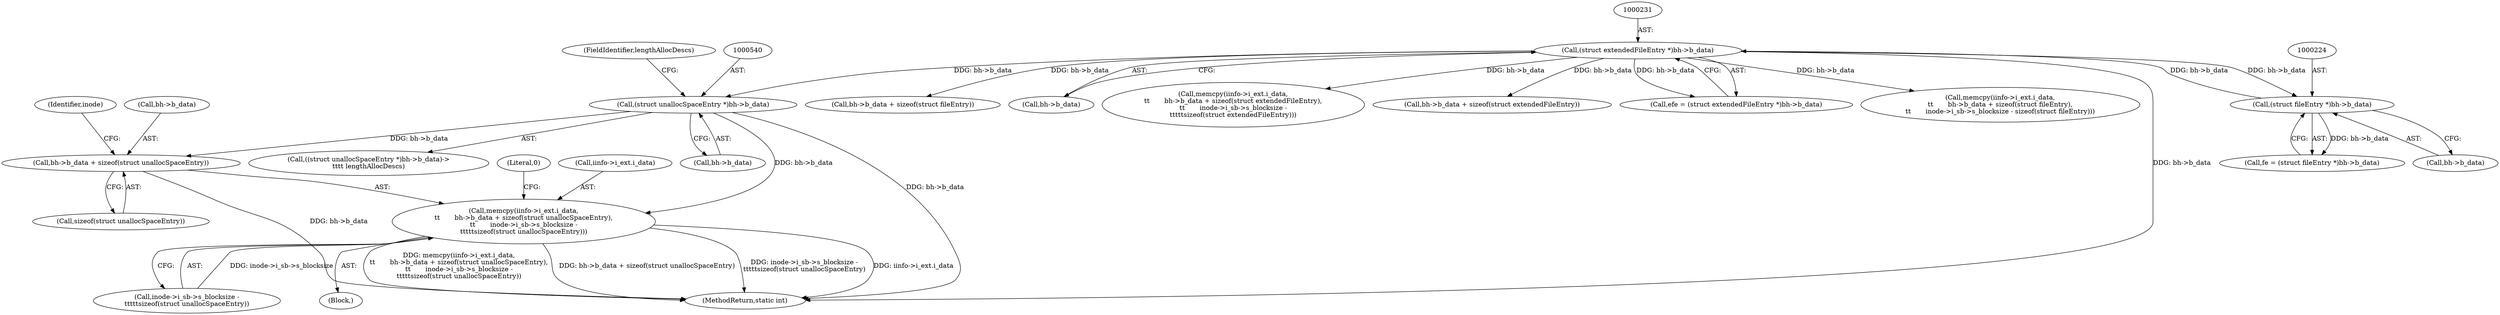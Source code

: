 digraph "0_linux_e159332b9af4b04d882dbcfe1bb0117f0a6d4b58@pointer" {
"1000539" [label="(Call,(struct unallocSpaceEntry *)bh->b_data)"];
"1000230" [label="(Call,(struct extendedFileEntry *)bh->b_data)"];
"1000223" [label="(Call,(struct fileEntry *)bh->b_data)"];
"1000560" [label="(Call,memcpy(iinfo->i_ext.i_data,\n\t\t       bh->b_data + sizeof(struct unallocSpaceEntry),\n\t\t       inode->i_sb->s_blocksize -\n\t\t\t\t\tsizeof(struct unallocSpaceEntry)))"];
"1000566" [label="(Call,bh->b_data + sizeof(struct unallocSpaceEntry))"];
"1000572" [label="(Call,inode->i_sb->s_blocksize -\n\t\t\t\t\tsizeof(struct unallocSpaceEntry))"];
"1000498" [label="(Call,bh->b_data + sizeof(struct fileEntry))"];
"1000232" [label="(Call,bh->b_data)"];
"1000581" [label="(Literal,0)"];
"1000436" [label="(Call,memcpy(iinfo->i_ext.i_data,\n\t\t       bh->b_data + sizeof(struct extendedFileEntry),\n\t\t       inode->i_sb->s_blocksize -\n\t\t\t\t\tsizeof(struct extendedFileEntry)))"];
"1000538" [label="(Call,((struct unallocSpaceEntry *)bh->b_data)->\n\t\t\t\t lengthAllocDescs)"];
"1000544" [label="(FieldIdentifier,lengthAllocDescs)"];
"1000230" [label="(Call,(struct extendedFileEntry *)bh->b_data)"];
"1001226" [label="(MethodReturn,static int)"];
"1000566" [label="(Call,bh->b_data + sizeof(struct unallocSpaceEntry))"];
"1000522" [label="(Block,)"];
"1000541" [label="(Call,bh->b_data)"];
"1000442" [label="(Call,bh->b_data + sizeof(struct extendedFileEntry))"];
"1000539" [label="(Call,(struct unallocSpaceEntry *)bh->b_data)"];
"1000570" [label="(Call,sizeof(struct unallocSpaceEntry))"];
"1000575" [label="(Identifier,inode)"];
"1000560" [label="(Call,memcpy(iinfo->i_ext.i_data,\n\t\t       bh->b_data + sizeof(struct unallocSpaceEntry),\n\t\t       inode->i_sb->s_blocksize -\n\t\t\t\t\tsizeof(struct unallocSpaceEntry)))"];
"1000228" [label="(Call,efe = (struct extendedFileEntry *)bh->b_data)"];
"1000223" [label="(Call,(struct fileEntry *)bh->b_data)"];
"1000225" [label="(Call,bh->b_data)"];
"1000492" [label="(Call,memcpy(iinfo->i_ext.i_data,\n\t\t       bh->b_data + sizeof(struct fileEntry),\n\t\t       inode->i_sb->s_blocksize - sizeof(struct fileEntry)))"];
"1000561" [label="(Call,iinfo->i_ext.i_data)"];
"1000221" [label="(Call,fe = (struct fileEntry *)bh->b_data)"];
"1000567" [label="(Call,bh->b_data)"];
"1000539" -> "1000538"  [label="AST: "];
"1000539" -> "1000541"  [label="CFG: "];
"1000540" -> "1000539"  [label="AST: "];
"1000541" -> "1000539"  [label="AST: "];
"1000544" -> "1000539"  [label="CFG: "];
"1000539" -> "1001226"  [label="DDG: bh->b_data"];
"1000230" -> "1000539"  [label="DDG: bh->b_data"];
"1000539" -> "1000560"  [label="DDG: bh->b_data"];
"1000539" -> "1000566"  [label="DDG: bh->b_data"];
"1000230" -> "1000228"  [label="AST: "];
"1000230" -> "1000232"  [label="CFG: "];
"1000231" -> "1000230"  [label="AST: "];
"1000232" -> "1000230"  [label="AST: "];
"1000228" -> "1000230"  [label="CFG: "];
"1000230" -> "1001226"  [label="DDG: bh->b_data"];
"1000230" -> "1000223"  [label="DDG: bh->b_data"];
"1000230" -> "1000228"  [label="DDG: bh->b_data"];
"1000223" -> "1000230"  [label="DDG: bh->b_data"];
"1000230" -> "1000436"  [label="DDG: bh->b_data"];
"1000230" -> "1000442"  [label="DDG: bh->b_data"];
"1000230" -> "1000492"  [label="DDG: bh->b_data"];
"1000230" -> "1000498"  [label="DDG: bh->b_data"];
"1000223" -> "1000221"  [label="AST: "];
"1000223" -> "1000225"  [label="CFG: "];
"1000224" -> "1000223"  [label="AST: "];
"1000225" -> "1000223"  [label="AST: "];
"1000221" -> "1000223"  [label="CFG: "];
"1000223" -> "1000221"  [label="DDG: bh->b_data"];
"1000560" -> "1000522"  [label="AST: "];
"1000560" -> "1000572"  [label="CFG: "];
"1000561" -> "1000560"  [label="AST: "];
"1000566" -> "1000560"  [label="AST: "];
"1000572" -> "1000560"  [label="AST: "];
"1000581" -> "1000560"  [label="CFG: "];
"1000560" -> "1001226"  [label="DDG: memcpy(iinfo->i_ext.i_data,\n\t\t       bh->b_data + sizeof(struct unallocSpaceEntry),\n\t\t       inode->i_sb->s_blocksize -\n\t\t\t\t\tsizeof(struct unallocSpaceEntry))"];
"1000560" -> "1001226"  [label="DDG: bh->b_data + sizeof(struct unallocSpaceEntry)"];
"1000560" -> "1001226"  [label="DDG: inode->i_sb->s_blocksize -\n\t\t\t\t\tsizeof(struct unallocSpaceEntry)"];
"1000560" -> "1001226"  [label="DDG: iinfo->i_ext.i_data"];
"1000572" -> "1000560"  [label="DDG: inode->i_sb->s_blocksize"];
"1000566" -> "1000570"  [label="CFG: "];
"1000567" -> "1000566"  [label="AST: "];
"1000570" -> "1000566"  [label="AST: "];
"1000575" -> "1000566"  [label="CFG: "];
"1000566" -> "1001226"  [label="DDG: bh->b_data"];
}
